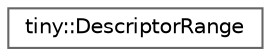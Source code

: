 digraph "Graphical Class Hierarchy"
{
 // LATEX_PDF_SIZE
  bgcolor="transparent";
  edge [fontname=Helvetica,fontsize=10,labelfontname=Helvetica,labelfontsize=10];
  node [fontname=Helvetica,fontsize=10,shape=box,height=0.2,width=0.4];
  rankdir="LR";
  Node0 [id="Node000000",label="tiny::DescriptorRange",height=0.2,width=0.4,color="grey40", fillcolor="white", style="filled",URL="$classtiny_1_1_descriptor_range.html",tooltip=" "];
}
